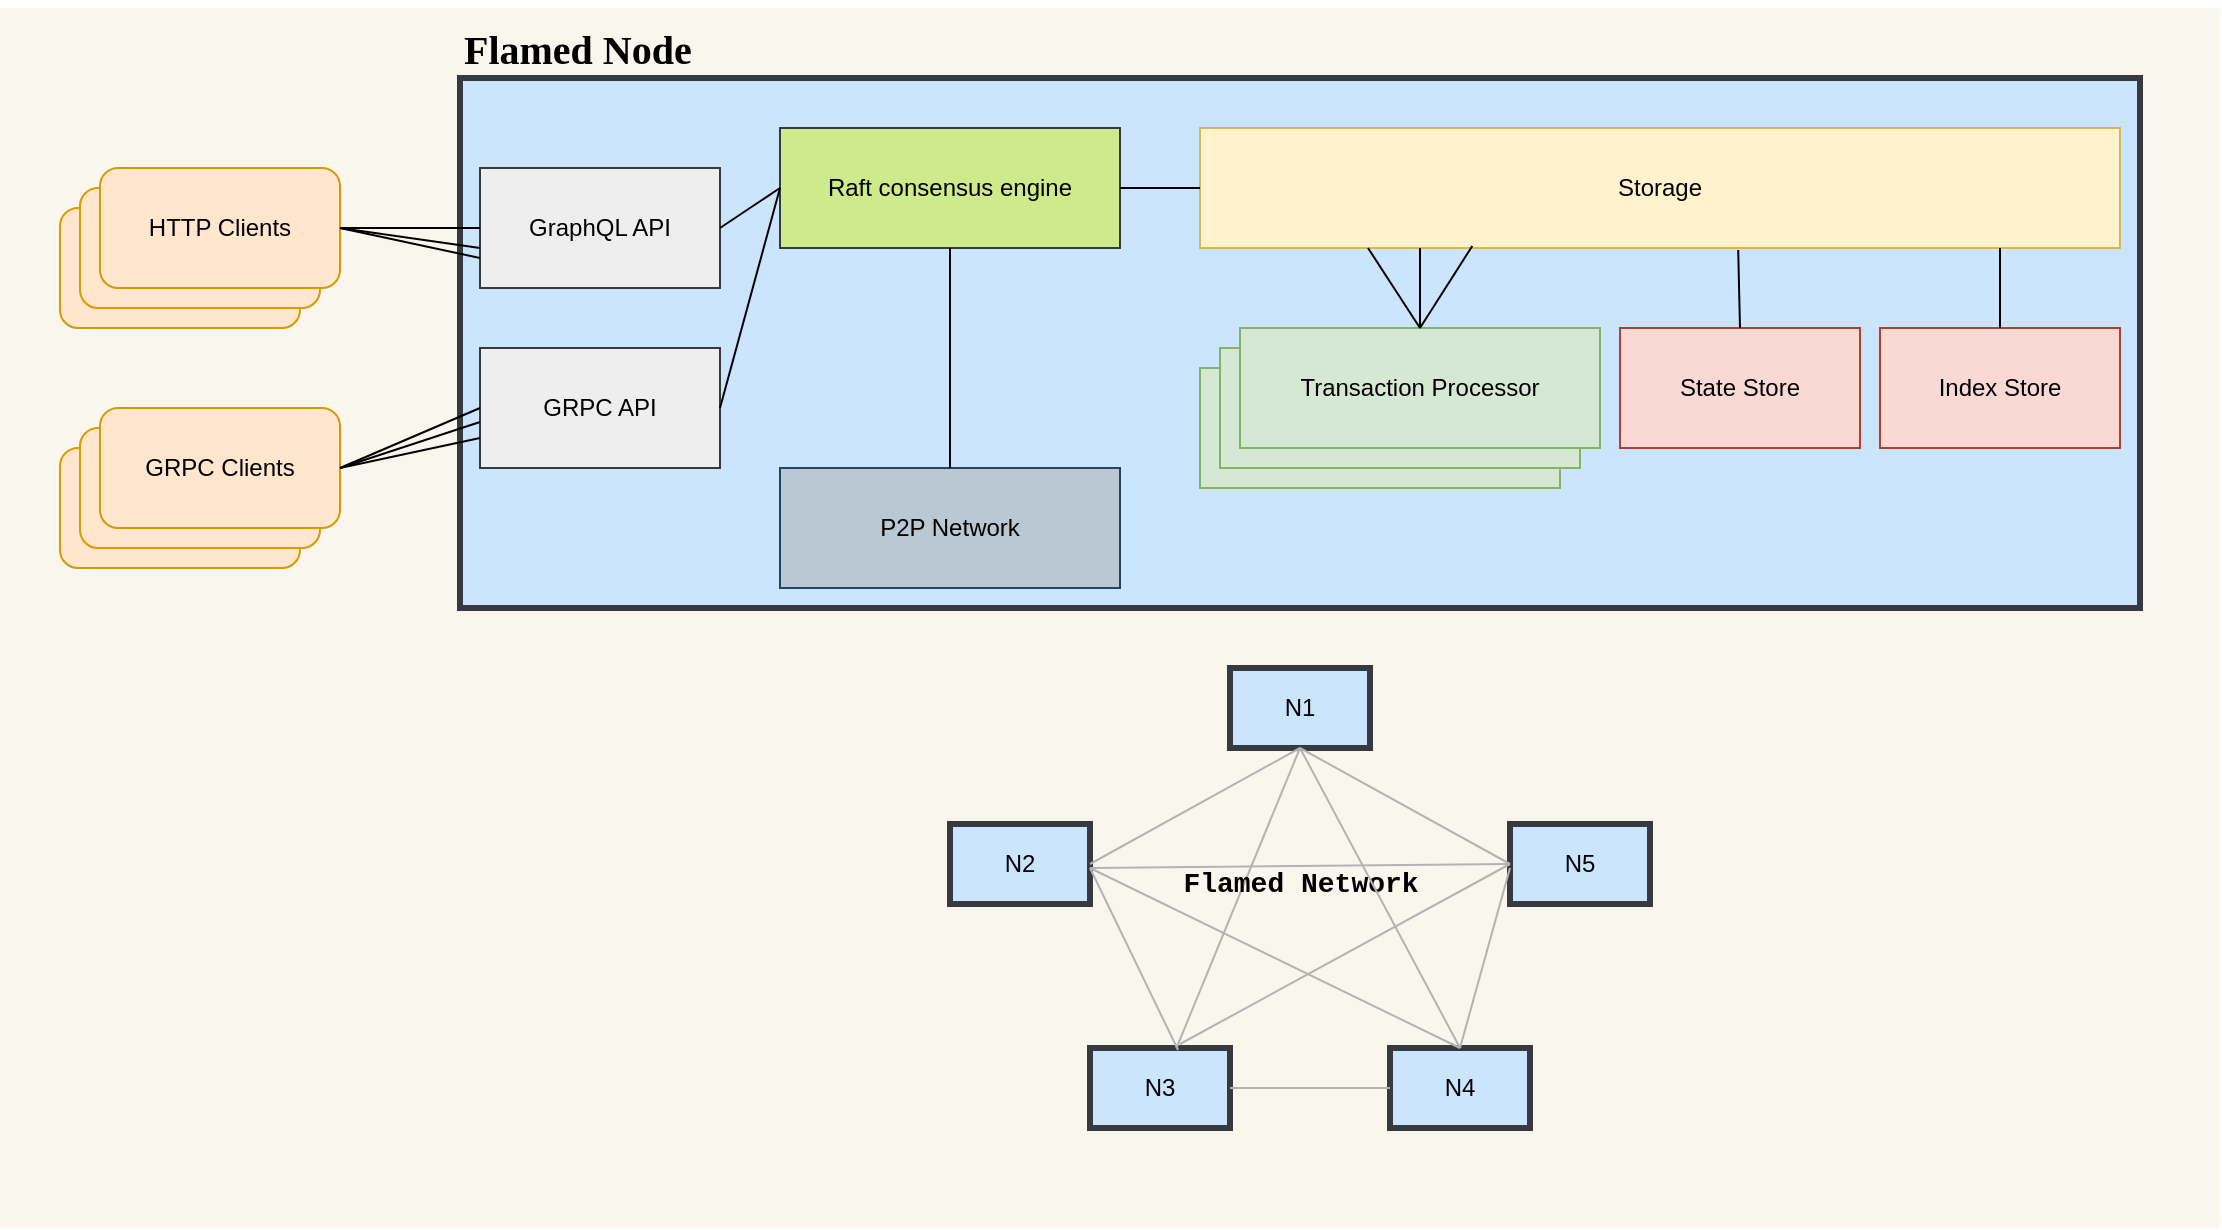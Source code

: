 <mxfile version="13.2.2" type="device"><diagram id="qYF-vSOYU1ivZngWB1ek" name="Page-1"><mxGraphModel dx="786" dy="580" grid="1" gridSize="10" guides="1" tooltips="1" connect="1" arrows="1" fold="1" page="1" pageScale="1" pageWidth="1100" pageHeight="850" background="#FFFFFF" math="0" shadow="0"><root><mxCell id="0"/><mxCell id="1" parent="0"/><mxCell id="f5hCNcGR-1asNmSLQ7Vf-1" value="" style="rounded=0;whiteSpace=wrap;html=1;fillColor=#f9f7ed;strokeColor=none;" parent="1" vertex="1"><mxGeometry x="30" y="40" width="1110" height="610" as="geometry"/></mxCell><mxCell id="L1WlvYyHefhgYodBMzo0-3" value="" style="rounded=0;whiteSpace=wrap;html=1;shadow=0;glass=0;comic=0;strokeWidth=3;fillColor=#cce5ff;strokeColor=#36393d;" parent="1" vertex="1"><mxGeometry x="260" y="75" width="840" height="265" as="geometry"/></mxCell><mxCell id="L1WlvYyHefhgYodBMzo0-4" value="&lt;p&gt;&lt;b&gt;&lt;font style=&quot;font-size: 20px&quot; face=&quot;Times New Roman&quot;&gt;Flamed Node&lt;/font&gt;&lt;/b&gt;&lt;/p&gt;" style="text;html=1;strokeColor=none;fillColor=none;align=left;verticalAlign=middle;whiteSpace=wrap;rounded=0;shadow=0;glass=0;comic=0;" parent="1" vertex="1"><mxGeometry x="260" y="50" width="130" height="20" as="geometry"/></mxCell><mxCell id="L1WlvYyHefhgYodBMzo0-6" value="" style="rounded=1;whiteSpace=wrap;html=1;shadow=0;glass=0;comic=0;strokeWidth=1;fillColor=#ffe6cc;strokeColor=#d79b00;" parent="1" vertex="1"><mxGeometry x="60" y="140" width="120" height="60" as="geometry"/></mxCell><mxCell id="L1WlvYyHefhgYodBMzo0-7" value="" style="rounded=1;whiteSpace=wrap;html=1;shadow=0;glass=0;comic=0;strokeWidth=1;fillColor=#ffe6cc;strokeColor=#d79b00;" parent="1" vertex="1"><mxGeometry x="70" y="130" width="120" height="60" as="geometry"/></mxCell><mxCell id="L1WlvYyHefhgYodBMzo0-8" value="HTTP Clients" style="rounded=1;whiteSpace=wrap;html=1;shadow=0;glass=0;comic=0;strokeWidth=1;fillColor=#ffe6cc;strokeColor=#d79b00;" parent="1" vertex="1"><mxGeometry x="80" y="120" width="120" height="60" as="geometry"/></mxCell><mxCell id="L1WlvYyHefhgYodBMzo0-5" value="GraphQL API" style="rounded=0;whiteSpace=wrap;html=1;shadow=0;glass=0;comic=0;strokeWidth=1;fontStyle=0;fillColor=#eeeeee;strokeColor=#36393d;" parent="1" vertex="1"><mxGeometry x="270" y="120" width="120" height="60" as="geometry"/></mxCell><mxCell id="L1WlvYyHefhgYodBMzo0-11" value="State Store" style="rounded=0;whiteSpace=wrap;html=1;shadow=0;glass=0;comic=0;strokeWidth=1;fontStyle=0;fillColor=#fad9d5;strokeColor=#ae4132;" parent="1" vertex="1"><mxGeometry x="840" y="200" width="120" height="60" as="geometry"/></mxCell><mxCell id="L1WlvYyHefhgYodBMzo0-12" value="Index Store" style="rounded=0;whiteSpace=wrap;html=1;shadow=0;glass=0;comic=0;strokeWidth=1;fontStyle=0;fillColor=#fad9d5;strokeColor=#ae4132;" parent="1" vertex="1"><mxGeometry x="970" y="200" width="120" height="60" as="geometry"/></mxCell><mxCell id="L1WlvYyHefhgYodBMzo0-13" value="GRPC API" style="rounded=0;whiteSpace=wrap;html=1;shadow=0;glass=0;comic=0;strokeWidth=1;fontStyle=0;fillColor=#eeeeee;strokeColor=#36393d;" parent="1" vertex="1"><mxGeometry x="270" y="210" width="120" height="60" as="geometry"/></mxCell><mxCell id="L1WlvYyHefhgYodBMzo0-14" value="Transaction Processor" style="rounded=0;whiteSpace=wrap;html=1;shadow=0;glass=0;comic=0;strokeWidth=1;fontStyle=0;fillColor=#d5e8d4;strokeColor=#82b366;movable=1;resizable=1;rotatable=1;deletable=1;editable=1;connectable=1;" parent="1" vertex="1"><mxGeometry x="630" y="220" width="180" height="60" as="geometry"/></mxCell><mxCell id="L1WlvYyHefhgYodBMzo0-15" value="Transaction Processor" style="rounded=0;whiteSpace=wrap;html=1;shadow=0;glass=0;comic=0;strokeWidth=1;fontStyle=0;fillColor=#d5e8d4;strokeColor=#82b366;movable=1;resizable=1;rotatable=1;deletable=1;editable=1;connectable=1;" parent="1" vertex="1"><mxGeometry x="640" y="210" width="180" height="60" as="geometry"/></mxCell><mxCell id="L1WlvYyHefhgYodBMzo0-16" value="Transaction Processor" style="rounded=0;whiteSpace=wrap;html=1;shadow=0;glass=0;comic=0;strokeWidth=1;fontStyle=0;fillColor=#d5e8d4;strokeColor=#82b366;movable=1;resizable=1;rotatable=1;deletable=1;editable=1;connectable=1;" parent="1" vertex="1"><mxGeometry x="650" y="200" width="180" height="60" as="geometry"/></mxCell><mxCell id="L1WlvYyHefhgYodBMzo0-17" value="Raft consensus engine" style="rounded=0;whiteSpace=wrap;html=1;shadow=0;glass=0;comic=0;strokeWidth=1;fontStyle=0;fillColor=#cdeb8b;strokeColor=#36393d;" parent="1" vertex="1"><mxGeometry x="420" y="100" width="170" height="60" as="geometry"/></mxCell><mxCell id="L1WlvYyHefhgYodBMzo0-18" value="Storage" style="rounded=0;whiteSpace=wrap;html=1;shadow=0;glass=0;comic=0;strokeWidth=1;fontStyle=0;fillColor=#fff2cc;strokeColor=#d6b656;" parent="1" vertex="1"><mxGeometry x="630" y="100" width="460" height="60" as="geometry"/></mxCell><mxCell id="L1WlvYyHefhgYodBMzo0-19" value="" style="rounded=1;whiteSpace=wrap;html=1;shadow=0;glass=0;comic=0;strokeWidth=1;fillColor=#ffe6cc;strokeColor=#d79b00;" parent="1" vertex="1"><mxGeometry x="60" y="260" width="120" height="60" as="geometry"/></mxCell><mxCell id="L1WlvYyHefhgYodBMzo0-20" value="" style="rounded=1;whiteSpace=wrap;html=1;shadow=0;glass=0;comic=0;strokeWidth=1;fillColor=#ffe6cc;strokeColor=#d79b00;" parent="1" vertex="1"><mxGeometry x="70" y="250" width="120" height="60" as="geometry"/></mxCell><mxCell id="L1WlvYyHefhgYodBMzo0-21" value="GRPC Clients" style="rounded=1;whiteSpace=wrap;html=1;shadow=0;glass=0;comic=0;strokeWidth=1;fillColor=#ffe6cc;strokeColor=#d79b00;" parent="1" vertex="1"><mxGeometry x="80" y="240" width="120" height="60" as="geometry"/></mxCell><mxCell id="L1WlvYyHefhgYodBMzo0-22" value="P2P Network" style="rounded=0;whiteSpace=wrap;html=1;shadow=0;glass=0;comic=0;strokeWidth=1;fontStyle=0;fillColor=#bac8d3;strokeColor=#23445d;" parent="1" vertex="1"><mxGeometry x="420" y="270" width="170" height="60" as="geometry"/></mxCell><mxCell id="L1WlvYyHefhgYodBMzo0-23" value="N3" style="rounded=0;whiteSpace=wrap;html=1;shadow=0;glass=0;comic=0;strokeWidth=3;fillColor=#cce5ff;strokeColor=#36393d;" parent="1" vertex="1"><mxGeometry x="575" y="560" width="70" height="40" as="geometry"/></mxCell><mxCell id="L1WlvYyHefhgYodBMzo0-24" value="N4" style="rounded=0;whiteSpace=wrap;html=1;shadow=0;glass=0;comic=0;strokeWidth=3;fillColor=#cce5ff;strokeColor=#36393d;" parent="1" vertex="1"><mxGeometry x="725" y="560" width="70" height="40" as="geometry"/></mxCell><mxCell id="L1WlvYyHefhgYodBMzo0-25" value="N5" style="rounded=0;whiteSpace=wrap;html=1;shadow=0;glass=0;comic=0;strokeWidth=3;fillColor=#cce5ff;strokeColor=#36393d;" parent="1" vertex="1"><mxGeometry x="785" y="448" width="70" height="40" as="geometry"/></mxCell><mxCell id="L1WlvYyHefhgYodBMzo0-26" value="N2" style="rounded=0;whiteSpace=wrap;html=1;shadow=0;glass=0;comic=0;strokeWidth=3;fillColor=#cce5ff;strokeColor=#36393d;" parent="1" vertex="1"><mxGeometry x="505" y="448" width="70" height="40" as="geometry"/></mxCell><mxCell id="L1WlvYyHefhgYodBMzo0-32" value="" style="endArrow=none;html=1;fontFamily=Courier New;exitX=1;exitY=0.5;exitDx=0;exitDy=0;entryX=0;entryY=0.5;entryDx=0;entryDy=0;" parent="1" source="L1WlvYyHefhgYodBMzo0-5" target="L1WlvYyHefhgYodBMzo0-17" edge="1"><mxGeometry width="50" height="50" relative="1" as="geometry"><mxPoint x="380" y="170" as="sourcePoint"/><mxPoint x="430" y="120" as="targetPoint"/></mxGeometry></mxCell><mxCell id="L1WlvYyHefhgYodBMzo0-33" value="" style="endArrow=none;html=1;fontFamily=Courier New;entryX=0;entryY=0.5;entryDx=0;entryDy=0;exitX=1;exitY=0.5;exitDx=0;exitDy=0;" parent="1" source="L1WlvYyHefhgYodBMzo0-13" target="L1WlvYyHefhgYodBMzo0-17" edge="1"><mxGeometry width="50" height="50" relative="1" as="geometry"><mxPoint x="390" y="260" as="sourcePoint"/><mxPoint x="440" y="210" as="targetPoint"/></mxGeometry></mxCell><mxCell id="L1WlvYyHefhgYodBMzo0-34" value="" style="endArrow=none;html=1;fontFamily=Courier New;entryX=0;entryY=0.5;entryDx=0;entryDy=0;exitX=1;exitY=0.5;exitDx=0;exitDy=0;" parent="1" source="L1WlvYyHefhgYodBMzo0-8" target="L1WlvYyHefhgYodBMzo0-5" edge="1"><mxGeometry width="50" height="50" relative="1" as="geometry"><mxPoint x="200" y="180" as="sourcePoint"/><mxPoint x="250" y="130" as="targetPoint"/></mxGeometry></mxCell><mxCell id="L1WlvYyHefhgYodBMzo0-35" value="" style="endArrow=none;html=1;fontFamily=Courier New;" parent="1" edge="1"><mxGeometry width="50" height="50" relative="1" as="geometry"><mxPoint x="200" y="150" as="sourcePoint"/><mxPoint x="270" y="160" as="targetPoint"/></mxGeometry></mxCell><mxCell id="L1WlvYyHefhgYodBMzo0-36" value="" style="endArrow=none;html=1;fontFamily=Courier New;entryX=0;entryY=0.75;entryDx=0;entryDy=0;" parent="1" target="L1WlvYyHefhgYodBMzo0-5" edge="1"><mxGeometry width="50" height="50" relative="1" as="geometry"><mxPoint x="200" y="150" as="sourcePoint"/><mxPoint x="250" y="130" as="targetPoint"/></mxGeometry></mxCell><mxCell id="L1WlvYyHefhgYodBMzo0-37" value="" style="endArrow=none;html=1;fontFamily=Courier New;entryX=0;entryY=0.5;entryDx=0;entryDy=0;exitX=1;exitY=0.5;exitDx=0;exitDy=0;" parent="1" source="L1WlvYyHefhgYodBMzo0-21" target="L1WlvYyHefhgYodBMzo0-13" edge="1"><mxGeometry width="50" height="50" relative="1" as="geometry"><mxPoint x="200" y="300" as="sourcePoint"/><mxPoint x="250" y="250" as="targetPoint"/></mxGeometry></mxCell><mxCell id="L1WlvYyHefhgYodBMzo0-38" value="" style="endArrow=none;html=1;fontFamily=Courier New;exitX=1;exitY=0.5;exitDx=0;exitDy=0;entryX=0;entryY=0.75;entryDx=0;entryDy=0;" parent="1" source="L1WlvYyHefhgYodBMzo0-21" target="L1WlvYyHefhgYodBMzo0-13" edge="1"><mxGeometry width="50" height="50" relative="1" as="geometry"><mxPoint x="200" y="310" as="sourcePoint"/><mxPoint x="250" y="260" as="targetPoint"/></mxGeometry></mxCell><mxCell id="L1WlvYyHefhgYodBMzo0-39" value="" style="endArrow=none;html=1;fontFamily=Courier New;entryX=0;entryY=0.617;entryDx=0;entryDy=0;entryPerimeter=0;" parent="1" target="L1WlvYyHefhgYodBMzo0-13" edge="1"><mxGeometry width="50" height="50" relative="1" as="geometry"><mxPoint x="200" y="270" as="sourcePoint"/><mxPoint x="250" y="290" as="targetPoint"/></mxGeometry></mxCell><mxCell id="L1WlvYyHefhgYodBMzo0-40" value="" style="endArrow=none;html=1;fontFamily=Courier New;entryX=0.5;entryY=1;entryDx=0;entryDy=0;" parent="1" source="L1WlvYyHefhgYodBMzo0-22" target="L1WlvYyHefhgYodBMzo0-17" edge="1"><mxGeometry width="50" height="50" relative="1" as="geometry"><mxPoint x="470" y="210" as="sourcePoint"/><mxPoint x="520" y="160" as="targetPoint"/></mxGeometry></mxCell><mxCell id="L1WlvYyHefhgYodBMzo0-41" value="" style="endArrow=none;html=1;fontFamily=Courier New;exitX=1;exitY=0.5;exitDx=0;exitDy=0;entryX=0;entryY=0.5;entryDx=0;entryDy=0;" parent="1" source="L1WlvYyHefhgYodBMzo0-17" target="L1WlvYyHefhgYodBMzo0-18" edge="1"><mxGeometry width="50" height="50" relative="1" as="geometry"><mxPoint x="590" y="150" as="sourcePoint"/><mxPoint x="640" y="100" as="targetPoint"/></mxGeometry></mxCell><mxCell id="L1WlvYyHefhgYodBMzo0-42" value="" style="endArrow=none;html=1;fontFamily=Courier New;exitX=0.5;exitY=0;exitDx=0;exitDy=0;" parent="1" source="L1WlvYyHefhgYodBMzo0-16" edge="1"><mxGeometry width="50" height="50" relative="1" as="geometry"><mxPoint x="690" y="210" as="sourcePoint"/><mxPoint x="740" y="160" as="targetPoint"/></mxGeometry></mxCell><mxCell id="L1WlvYyHefhgYodBMzo0-43" value="" style="endArrow=none;html=1;fontFamily=Courier New;exitX=0.5;exitY=0;exitDx=0;exitDy=0;" parent="1" source="L1WlvYyHefhgYodBMzo0-16" edge="1"><mxGeometry width="50" height="50" relative="1" as="geometry"><mxPoint x="720" y="210" as="sourcePoint"/><mxPoint x="714" y="160" as="targetPoint"/></mxGeometry></mxCell><mxCell id="L1WlvYyHefhgYodBMzo0-44" value="" style="endArrow=none;html=1;fontFamily=Courier New;exitX=0.5;exitY=0;exitDx=0;exitDy=0;entryX=0.296;entryY=0.983;entryDx=0;entryDy=0;entryPerimeter=0;" parent="1" source="L1WlvYyHefhgYodBMzo0-16" target="L1WlvYyHefhgYodBMzo0-18" edge="1"><mxGeometry width="50" height="50" relative="1" as="geometry"><mxPoint x="740" y="210" as="sourcePoint"/><mxPoint x="790" y="160" as="targetPoint"/></mxGeometry></mxCell><mxCell id="L1WlvYyHefhgYodBMzo0-45" value="" style="endArrow=none;html=1;fontFamily=Courier New;exitX=0.5;exitY=0;exitDx=0;exitDy=0;entryX=0.585;entryY=1.017;entryDx=0;entryDy=0;entryPerimeter=0;" parent="1" source="L1WlvYyHefhgYodBMzo0-11" target="L1WlvYyHefhgYodBMzo0-18" edge="1"><mxGeometry width="50" height="50" relative="1" as="geometry"><mxPoint x="870" y="210" as="sourcePoint"/><mxPoint x="920" y="160" as="targetPoint"/></mxGeometry></mxCell><mxCell id="L1WlvYyHefhgYodBMzo0-46" value="" style="endArrow=none;html=1;fontFamily=Courier New;exitX=0.5;exitY=0;exitDx=0;exitDy=0;" parent="1" source="L1WlvYyHefhgYodBMzo0-12" edge="1"><mxGeometry width="50" height="50" relative="1" as="geometry"><mxPoint x="1010" y="210" as="sourcePoint"/><mxPoint x="1030" y="160" as="targetPoint"/></mxGeometry></mxCell><mxCell id="L1WlvYyHefhgYodBMzo0-49" value="N1" style="rounded=0;whiteSpace=wrap;html=1;shadow=0;glass=0;comic=0;strokeWidth=3;fillColor=#cce5ff;strokeColor=#36393d;" parent="1" vertex="1"><mxGeometry x="645" y="370" width="70" height="40" as="geometry"/></mxCell><mxCell id="L1WlvYyHefhgYodBMzo0-51" value="" style="endArrow=none;html=1;fontFamily=Courier New;fontSize=14;entryX=0.5;entryY=1;entryDx=0;entryDy=0;exitX=1;exitY=0.5;exitDx=0;exitDy=0;strokeColor=#B3B3B3;" parent="1" source="L1WlvYyHefhgYodBMzo0-26" target="L1WlvYyHefhgYodBMzo0-49" edge="1"><mxGeometry width="50" height="50" relative="1" as="geometry"><mxPoint x="655" y="460" as="sourcePoint"/><mxPoint x="705" y="410" as="targetPoint"/></mxGeometry></mxCell><mxCell id="L1WlvYyHefhgYodBMzo0-52" value="" style="endArrow=none;html=1;fontFamily=Courier New;fontSize=14;entryX=0.5;entryY=1;entryDx=0;entryDy=0;strokeColor=#B3B3B3;" parent="1" source="L1WlvYyHefhgYodBMzo0-23" target="L1WlvYyHefhgYodBMzo0-49" edge="1"><mxGeometry width="50" height="50" relative="1" as="geometry"><mxPoint x="665" y="460" as="sourcePoint"/><mxPoint x="715" y="410" as="targetPoint"/></mxGeometry></mxCell><mxCell id="L1WlvYyHefhgYodBMzo0-50" value="Flamed Network" style="text;html=1;align=center;verticalAlign=middle;resizable=0;points=[];autosize=1;fontFamily=Courier New;fontStyle=1;fontSize=14;" parent="1" vertex="1"><mxGeometry x="615" y="468" width="130" height="20" as="geometry"/></mxCell><mxCell id="L1WlvYyHefhgYodBMzo0-53" value="" style="endArrow=none;html=1;fontFamily=Courier New;fontSize=14;exitX=0.5;exitY=0;exitDx=0;exitDy=0;strokeColor=#B3B3B3;entryX=0.5;entryY=1;entryDx=0;entryDy=0;" parent="1" source="L1WlvYyHefhgYodBMzo0-24" target="L1WlvYyHefhgYodBMzo0-49" edge="1"><mxGeometry width="50" height="50" relative="1" as="geometry"><mxPoint x="585" y="478" as="sourcePoint"/><mxPoint x="675" y="410" as="targetPoint"/></mxGeometry></mxCell><mxCell id="L1WlvYyHefhgYodBMzo0-54" value="" style="endArrow=none;html=1;fontFamily=Courier New;fontSize=14;exitX=0;exitY=0.5;exitDx=0;exitDy=0;strokeColor=#B3B3B3;entryX=0.5;entryY=1;entryDx=0;entryDy=0;" parent="1" source="L1WlvYyHefhgYodBMzo0-25" target="L1WlvYyHefhgYodBMzo0-49" edge="1"><mxGeometry width="50" height="50" relative="1" as="geometry"><mxPoint x="770" y="570" as="sourcePoint"/><mxPoint x="690" y="420" as="targetPoint"/></mxGeometry></mxCell><mxCell id="L1WlvYyHefhgYodBMzo0-55" value="" style="endArrow=none;html=1;fontFamily=Courier New;fontSize=14;entryX=0.629;entryY=0.025;entryDx=0;entryDy=0;strokeColor=#B3B3B3;entryPerimeter=0;" parent="1" target="L1WlvYyHefhgYodBMzo0-23" edge="1"><mxGeometry width="50" height="50" relative="1" as="geometry"><mxPoint x="575" y="470" as="sourcePoint"/><mxPoint x="690" y="420" as="targetPoint"/></mxGeometry></mxCell><mxCell id="L1WlvYyHefhgYodBMzo0-56" value="" style="endArrow=none;html=1;fontFamily=Courier New;fontSize=14;entryX=0.5;entryY=0;entryDx=0;entryDy=0;strokeColor=#B3B3B3;" parent="1" target="L1WlvYyHefhgYodBMzo0-24" edge="1"><mxGeometry width="50" height="50" relative="1" as="geometry"><mxPoint x="575" y="470" as="sourcePoint"/><mxPoint x="629.03" y="571" as="targetPoint"/></mxGeometry></mxCell><mxCell id="L1WlvYyHefhgYodBMzo0-57" value="" style="endArrow=none;html=1;fontFamily=Courier New;fontSize=14;entryX=0;entryY=0.5;entryDx=0;entryDy=0;strokeColor=#B3B3B3;" parent="1" target="L1WlvYyHefhgYodBMzo0-25" edge="1"><mxGeometry width="50" height="50" relative="1" as="geometry"><mxPoint x="575" y="470" as="sourcePoint"/><mxPoint x="770" y="570" as="targetPoint"/></mxGeometry></mxCell><mxCell id="L1WlvYyHefhgYodBMzo0-58" value="" style="endArrow=none;html=1;fontFamily=Courier New;fontSize=14;entryX=0.643;entryY=-0.05;entryDx=0;entryDy=0;strokeColor=#B3B3B3;entryPerimeter=0;exitX=0;exitY=0.5;exitDx=0;exitDy=0;" parent="1" source="L1WlvYyHefhgYodBMzo0-25" target="L1WlvYyHefhgYodBMzo0-23" edge="1"><mxGeometry width="50" height="50" relative="1" as="geometry"><mxPoint x="585" y="480" as="sourcePoint"/><mxPoint x="629.03" y="571" as="targetPoint"/></mxGeometry></mxCell><mxCell id="L1WlvYyHefhgYodBMzo0-59" value="" style="endArrow=none;html=1;fontFamily=Courier New;fontSize=14;strokeColor=#B3B3B3;exitX=0.5;exitY=0;exitDx=0;exitDy=0;" parent="1" source="L1WlvYyHefhgYodBMzo0-24" edge="1"><mxGeometry width="50" height="50" relative="1" as="geometry"><mxPoint x="755" y="560" as="sourcePoint"/><mxPoint x="785" y="470" as="targetPoint"/></mxGeometry></mxCell><mxCell id="L1WlvYyHefhgYodBMzo0-60" value="" style="endArrow=none;html=1;fontFamily=Courier New;fontSize=14;entryX=1;entryY=0.5;entryDx=0;entryDy=0;strokeColor=#B3B3B3;exitX=0;exitY=0.5;exitDx=0;exitDy=0;" parent="1" source="L1WlvYyHefhgYodBMzo0-24" target="L1WlvYyHefhgYodBMzo0-23" edge="1"><mxGeometry width="50" height="50" relative="1" as="geometry"><mxPoint x="795" y="478" as="sourcePoint"/><mxPoint x="630.01" y="568" as="targetPoint"/></mxGeometry></mxCell></root></mxGraphModel></diagram></mxfile>